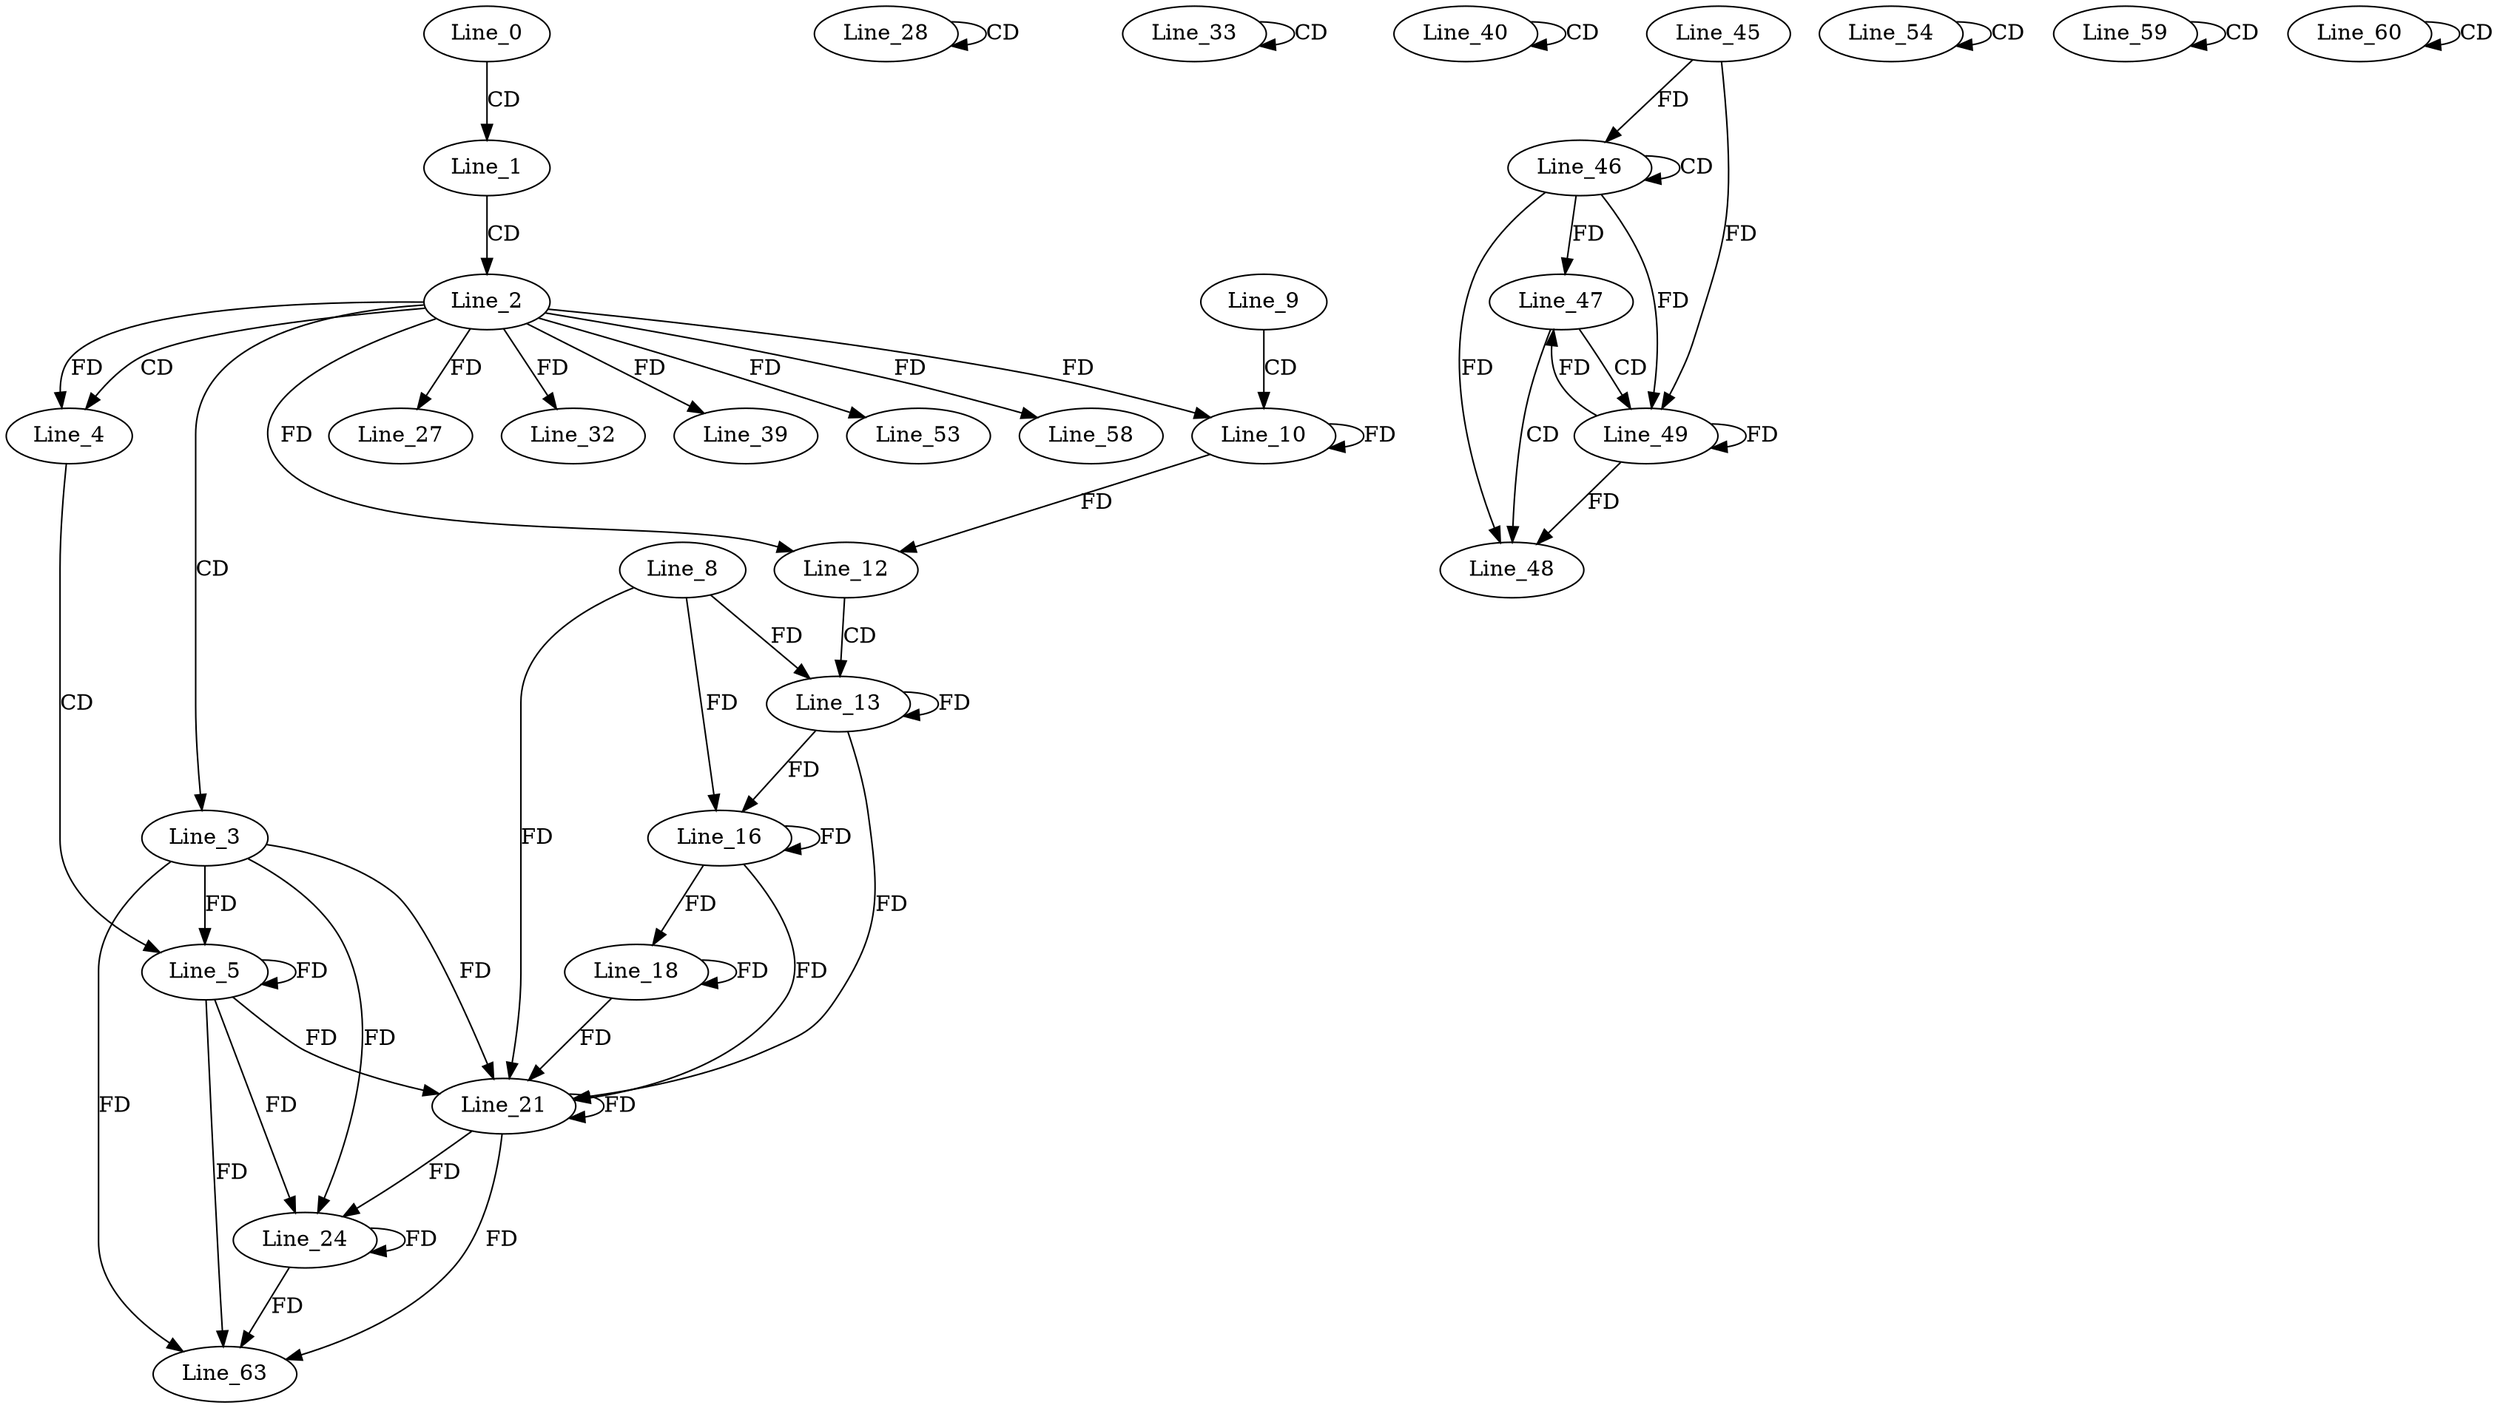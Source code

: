 digraph G {
  Line_0;
  Line_1;
  Line_2;
  Line_3;
  Line_4;
  Line_4;
  Line_5;
  Line_9;
  Line_10;
  Line_12;
  Line_13;
  Line_8;
  Line_16;
  Line_18;
  Line_21;
  Line_21;
  Line_24;
  Line_27;
  Line_28;
  Line_28;
  Line_32;
  Line_33;
  Line_33;
  Line_39;
  Line_40;
  Line_40;
  Line_46;
  Line_46;
  Line_45;
  Line_47;
  Line_48;
  Line_49;
  Line_49;
  Line_53;
  Line_54;
  Line_54;
  Line_58;
  Line_59;
  Line_59;
  Line_60;
  Line_60;
  Line_63;
  Line_0 -> Line_1 [ label="CD" ];
  Line_1 -> Line_2 [ label="CD" ];
  Line_2 -> Line_3 [ label="CD" ];
  Line_2 -> Line_4 [ label="CD" ];
  Line_2 -> Line_4 [ label="FD" ];
  Line_4 -> Line_5 [ label="CD" ];
  Line_3 -> Line_5 [ label="FD" ];
  Line_5 -> Line_5 [ label="FD" ];
  Line_9 -> Line_10 [ label="CD" ];
  Line_2 -> Line_10 [ label="FD" ];
  Line_10 -> Line_10 [ label="FD" ];
  Line_2 -> Line_12 [ label="FD" ];
  Line_10 -> Line_12 [ label="FD" ];
  Line_12 -> Line_13 [ label="CD" ];
  Line_8 -> Line_13 [ label="FD" ];
  Line_13 -> Line_13 [ label="FD" ];
  Line_8 -> Line_16 [ label="FD" ];
  Line_13 -> Line_16 [ label="FD" ];
  Line_16 -> Line_16 [ label="FD" ];
  Line_16 -> Line_18 [ label="FD" ];
  Line_18 -> Line_18 [ label="FD" ];
  Line_3 -> Line_21 [ label="FD" ];
  Line_5 -> Line_21 [ label="FD" ];
  Line_21 -> Line_21 [ label="FD" ];
  Line_8 -> Line_21 [ label="FD" ];
  Line_13 -> Line_21 [ label="FD" ];
  Line_16 -> Line_21 [ label="FD" ];
  Line_18 -> Line_21 [ label="FD" ];
  Line_3 -> Line_24 [ label="FD" ];
  Line_5 -> Line_24 [ label="FD" ];
  Line_21 -> Line_24 [ label="FD" ];
  Line_24 -> Line_24 [ label="FD" ];
  Line_2 -> Line_27 [ label="FD" ];
  Line_28 -> Line_28 [ label="CD" ];
  Line_2 -> Line_32 [ label="FD" ];
  Line_33 -> Line_33 [ label="CD" ];
  Line_2 -> Line_39 [ label="FD" ];
  Line_40 -> Line_40 [ label="CD" ];
  Line_46 -> Line_46 [ label="CD" ];
  Line_45 -> Line_46 [ label="FD" ];
  Line_46 -> Line_47 [ label="FD" ];
  Line_47 -> Line_48 [ label="CD" ];
  Line_46 -> Line_48 [ label="FD" ];
  Line_47 -> Line_49 [ label="CD" ];
  Line_49 -> Line_49 [ label="FD" ];
  Line_46 -> Line_49 [ label="FD" ];
  Line_45 -> Line_49 [ label="FD" ];
  Line_2 -> Line_53 [ label="FD" ];
  Line_54 -> Line_54 [ label="CD" ];
  Line_2 -> Line_58 [ label="FD" ];
  Line_59 -> Line_59 [ label="CD" ];
  Line_60 -> Line_60 [ label="CD" ];
  Line_3 -> Line_63 [ label="FD" ];
  Line_5 -> Line_63 [ label="FD" ];
  Line_21 -> Line_63 [ label="FD" ];
  Line_24 -> Line_63 [ label="FD" ];
  Line_49 -> Line_47 [ label="FD" ];
  Line_49 -> Line_48 [ label="FD" ];
}
